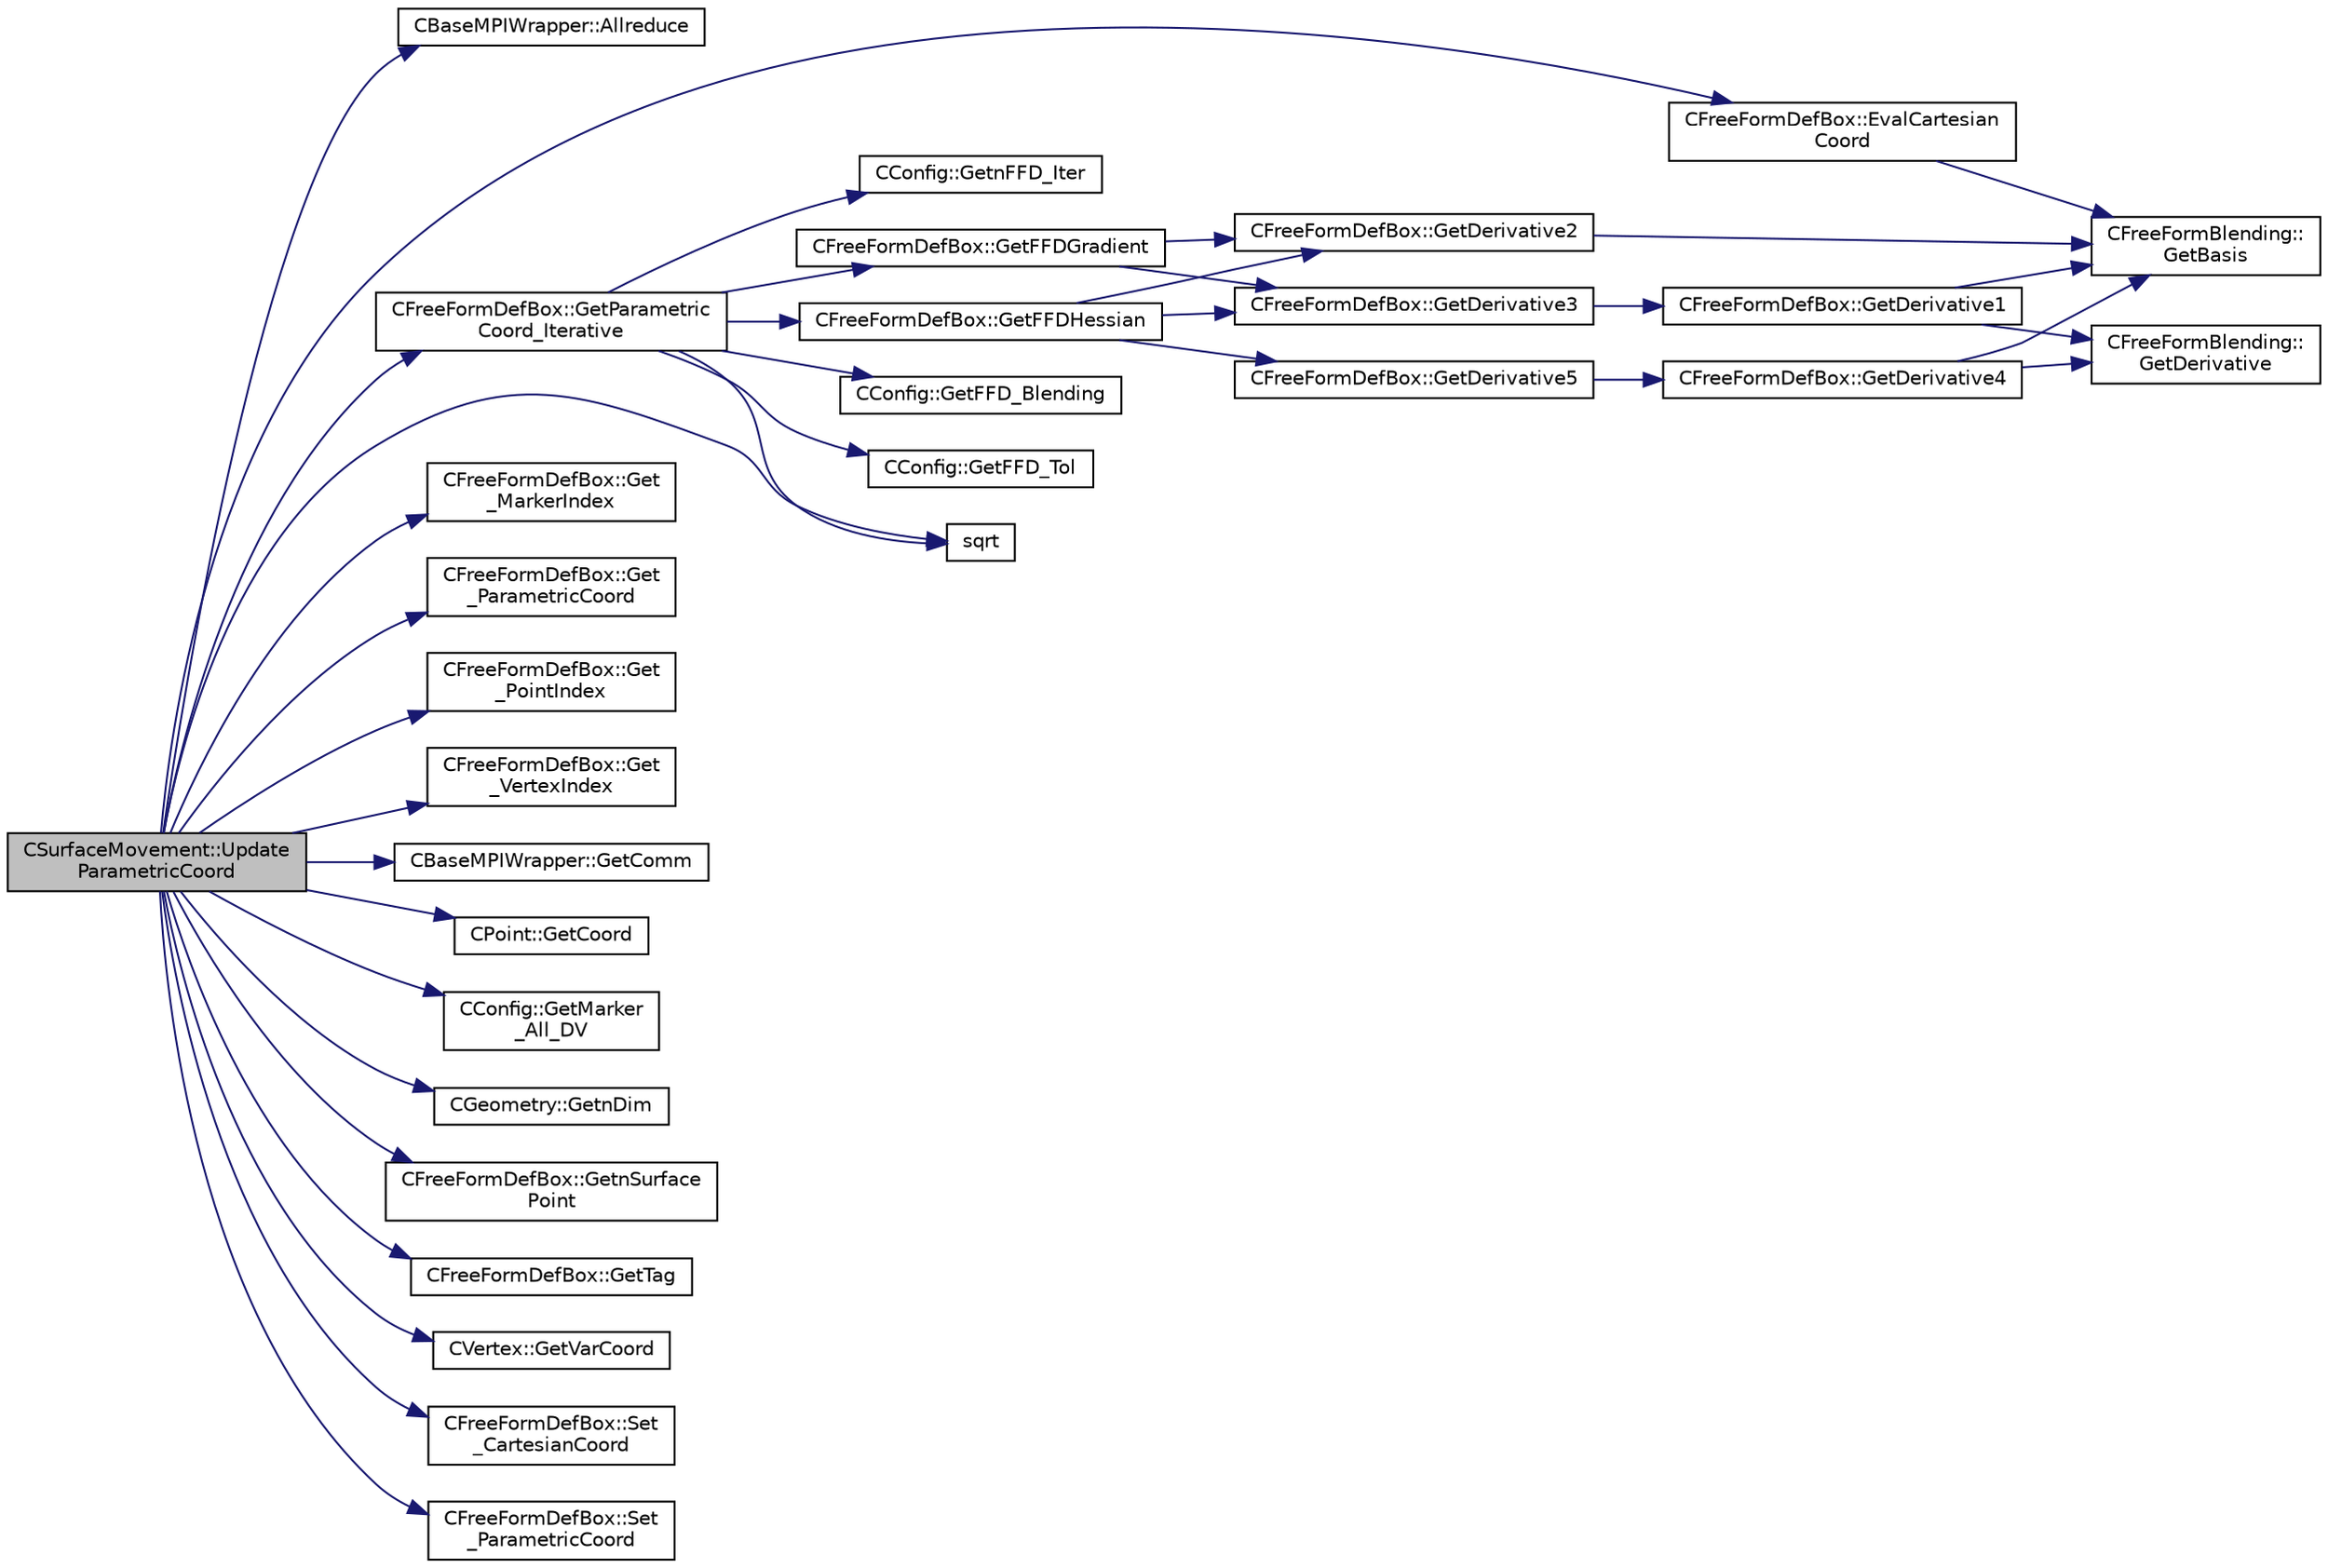 digraph "CSurfaceMovement::UpdateParametricCoord"
{
 // LATEX_PDF_SIZE
  edge [fontname="Helvetica",fontsize="10",labelfontname="Helvetica",labelfontsize="10"];
  node [fontname="Helvetica",fontsize="10",shape=record];
  rankdir="LR";
  Node1 [label="CSurfaceMovement::Update\lParametricCoord",height=0.2,width=0.4,color="black", fillcolor="grey75", style="filled", fontcolor="black",tooltip="Update the parametric coordinates of a grid point using a point inversion strategy in the free form F..."];
  Node1 -> Node2 [color="midnightblue",fontsize="10",style="solid",fontname="Helvetica"];
  Node2 [label="CBaseMPIWrapper::Allreduce",height=0.2,width=0.4,color="black", fillcolor="white", style="filled",URL="$classCBaseMPIWrapper.html#a381d4b3738c09d92ee1ae9f89715b541",tooltip=" "];
  Node1 -> Node3 [color="midnightblue",fontsize="10",style="solid",fontname="Helvetica"];
  Node3 [label="CFreeFormDefBox::EvalCartesian\lCoord",height=0.2,width=0.4,color="black", fillcolor="white", style="filled",URL="$classCFreeFormDefBox.html#aad58c85ea55b39abee832bd35ecf78a0",tooltip="Here we take the parametric coords of a point in the box and we convert them to the physical cartesia..."];
  Node3 -> Node4 [color="midnightblue",fontsize="10",style="solid",fontname="Helvetica"];
  Node4 [label="CFreeFormBlending::\lGetBasis",height=0.2,width=0.4,color="black", fillcolor="white", style="filled",URL="$classCFreeFormBlending.html#af0a4fdbd82a80ed3128528d2289db75f",tooltip="A pure virtual member."];
  Node1 -> Node5 [color="midnightblue",fontsize="10",style="solid",fontname="Helvetica"];
  Node5 [label="CFreeFormDefBox::Get\l_MarkerIndex",height=0.2,width=0.4,color="black", fillcolor="white", style="filled",URL="$classCFreeFormDefBox.html#af241edf48272e787252ce722b6633c2a",tooltip="Get index of the marker."];
  Node1 -> Node6 [color="midnightblue",fontsize="10",style="solid",fontname="Helvetica"];
  Node6 [label="CFreeFormDefBox::Get\l_ParametricCoord",height=0.2,width=0.4,color="black", fillcolor="white", style="filled",URL="$classCFreeFormDefBox.html#a9008a6f3500de52a75b0b7fcb1afd1da",tooltip="Get parametric coordinates."];
  Node1 -> Node7 [color="midnightblue",fontsize="10",style="solid",fontname="Helvetica"];
  Node7 [label="CFreeFormDefBox::Get\l_PointIndex",height=0.2,width=0.4,color="black", fillcolor="white", style="filled",URL="$classCFreeFormDefBox.html#a03c4aa0f3256bf75bf04f47ce79b5477",tooltip="Get index of the point."];
  Node1 -> Node8 [color="midnightblue",fontsize="10",style="solid",fontname="Helvetica"];
  Node8 [label="CFreeFormDefBox::Get\l_VertexIndex",height=0.2,width=0.4,color="black", fillcolor="white", style="filled",URL="$classCFreeFormDefBox.html#a2b60942fa6b28c91badaca6024a18653",tooltip="Get index of the marker."];
  Node1 -> Node9 [color="midnightblue",fontsize="10",style="solid",fontname="Helvetica"];
  Node9 [label="CBaseMPIWrapper::GetComm",height=0.2,width=0.4,color="black", fillcolor="white", style="filled",URL="$classCBaseMPIWrapper.html#a8154391fc3522954802889d81d4ef5da",tooltip=" "];
  Node1 -> Node10 [color="midnightblue",fontsize="10",style="solid",fontname="Helvetica"];
  Node10 [label="CPoint::GetCoord",height=0.2,width=0.4,color="black", fillcolor="white", style="filled",URL="$classCPoint.html#ab16c29dd03911529cd73bf467c313179",tooltip="Get the coordinates dor the control volume."];
  Node1 -> Node11 [color="midnightblue",fontsize="10",style="solid",fontname="Helvetica"];
  Node11 [label="CConfig::GetMarker\l_All_DV",height=0.2,width=0.4,color="black", fillcolor="white", style="filled",URL="$classCConfig.html#aaae83227f09eb4581bd01093377240be",tooltip="Get the DV information for a marker val_marker."];
  Node1 -> Node12 [color="midnightblue",fontsize="10",style="solid",fontname="Helvetica"];
  Node12 [label="CGeometry::GetnDim",height=0.2,width=0.4,color="black", fillcolor="white", style="filled",URL="$classCGeometry.html#ace7f7fe876f629f5bd5f92d4805a1a4b",tooltip="Get number of coordinates."];
  Node1 -> Node13 [color="midnightblue",fontsize="10",style="solid",fontname="Helvetica"];
  Node13 [label="CFreeFormDefBox::GetnSurface\lPoint",height=0.2,width=0.4,color="black", fillcolor="white", style="filled",URL="$classCFreeFormDefBox.html#ab96e95d88db138363dea4b458bce8d82",tooltip="Get number of surface points."];
  Node1 -> Node14 [color="midnightblue",fontsize="10",style="solid",fontname="Helvetica"];
  Node14 [label="CFreeFormDefBox::GetParametric\lCoord_Iterative",height=0.2,width=0.4,color="black", fillcolor="white", style="filled",URL="$classCFreeFormDefBox.html#acd4aade341e1dfa34720e987db5c4e1a",tooltip="Iterative strategy for computing the parametric coordinates."];
  Node14 -> Node15 [color="midnightblue",fontsize="10",style="solid",fontname="Helvetica"];
  Node15 [label="CConfig::GetFFD_Blending",height=0.2,width=0.4,color="black", fillcolor="white", style="filled",URL="$classCConfig.html#aff8f28391b7ff18c0b9b2564551f4283",tooltip="Get the kind of FFD Blending function."];
  Node14 -> Node16 [color="midnightblue",fontsize="10",style="solid",fontname="Helvetica"];
  Node16 [label="CConfig::GetFFD_Tol",height=0.2,width=0.4,color="black", fillcolor="white", style="filled",URL="$classCConfig.html#a630803aaea543ae8e340404afc52989a",tooltip="Get the tolerance of the point inversion algorithm."];
  Node14 -> Node17 [color="midnightblue",fontsize="10",style="solid",fontname="Helvetica"];
  Node17 [label="CFreeFormDefBox::GetFFDGradient",height=0.2,width=0.4,color="black", fillcolor="white", style="filled",URL="$classCFreeFormDefBox.html#a32ca026873144f96ae0e72b0350dfe18",tooltip="The routine computes the gradient of F(u, v, w) = ||X(u, v, w)-(x, y, z)||^2 evaluated at (u,..."];
  Node17 -> Node18 [color="midnightblue",fontsize="10",style="solid",fontname="Helvetica"];
  Node18 [label="CFreeFormDefBox::GetDerivative2",height=0.2,width=0.4,color="black", fillcolor="white", style="filled",URL="$classCFreeFormDefBox.html#ae69a16438a0730287cbb2fef5bae1cfe",tooltip="An auxiliary routine to help us compute the gradient of F(u, v, w) = ||X(u, v, w)-(x,..."];
  Node18 -> Node4 [color="midnightblue",fontsize="10",style="solid",fontname="Helvetica"];
  Node17 -> Node19 [color="midnightblue",fontsize="10",style="solid",fontname="Helvetica"];
  Node19 [label="CFreeFormDefBox::GetDerivative3",height=0.2,width=0.4,color="black", fillcolor="white", style="filled",URL="$classCFreeFormDefBox.html#a5961f75e1dcddea8f42cfd79f3ede13a",tooltip="An auxiliary routine to help us compute the gradient of F(u, v, w) = ||X(u, v, w)-(x,..."];
  Node19 -> Node20 [color="midnightblue",fontsize="10",style="solid",fontname="Helvetica"];
  Node20 [label="CFreeFormDefBox::GetDerivative1",height=0.2,width=0.4,color="black", fillcolor="white", style="filled",URL="$classCFreeFormDefBox.html#a002aa8daede6a3b0ebd4e23a4e1e9dde",tooltip="An auxiliary routine to help us compute the gradient of F(u, v, w) = ||X(u, v, w)-(x,..."];
  Node20 -> Node4 [color="midnightblue",fontsize="10",style="solid",fontname="Helvetica"];
  Node20 -> Node21 [color="midnightblue",fontsize="10",style="solid",fontname="Helvetica"];
  Node21 [label="CFreeFormBlending::\lGetDerivative",height=0.2,width=0.4,color="black", fillcolor="white", style="filled",URL="$classCFreeFormBlending.html#a7e78e895cb98a8a7ec55f5dc9f191310",tooltip="A pure virtual member."];
  Node14 -> Node22 [color="midnightblue",fontsize="10",style="solid",fontname="Helvetica"];
  Node22 [label="CFreeFormDefBox::GetFFDHessian",height=0.2,width=0.4,color="black", fillcolor="white", style="filled",URL="$classCFreeFormDefBox.html#ae7e30b9f7e4e1d5683fc02c9097cb521",tooltip="The routine that computes the Hessian of F(u, v, w) = ||X(u, v, w)-(x, y, z)||^2 evaluated at (u,..."];
  Node22 -> Node18 [color="midnightblue",fontsize="10",style="solid",fontname="Helvetica"];
  Node22 -> Node19 [color="midnightblue",fontsize="10",style="solid",fontname="Helvetica"];
  Node22 -> Node23 [color="midnightblue",fontsize="10",style="solid",fontname="Helvetica"];
  Node23 [label="CFreeFormDefBox::GetDerivative5",height=0.2,width=0.4,color="black", fillcolor="white", style="filled",URL="$classCFreeFormDefBox.html#a74f3d04c16fcbb9ccb3eec420b606748",tooltip="An auxiliary routine to help us compute the Hessian of F(u, v, w) = ||X(u, v, w)-(x,..."];
  Node23 -> Node24 [color="midnightblue",fontsize="10",style="solid",fontname="Helvetica"];
  Node24 [label="CFreeFormDefBox::GetDerivative4",height=0.2,width=0.4,color="black", fillcolor="white", style="filled",URL="$classCFreeFormDefBox.html#ade0631b73fbf15fe43410fe5c31adf04",tooltip="An auxiliary routine to help us compute the Hessian of F(u, v, w) = ||X(u, v, w)-(x,..."];
  Node24 -> Node4 [color="midnightblue",fontsize="10",style="solid",fontname="Helvetica"];
  Node24 -> Node21 [color="midnightblue",fontsize="10",style="solid",fontname="Helvetica"];
  Node14 -> Node25 [color="midnightblue",fontsize="10",style="solid",fontname="Helvetica"];
  Node25 [label="CConfig::GetnFFD_Iter",height=0.2,width=0.4,color="black", fillcolor="white", style="filled",URL="$classCConfig.html#ae5ceb002422ca1d64e54dc9ded91bc6c",tooltip="Get the number of iterations to evaluate the parametric coordinates."];
  Node14 -> Node26 [color="midnightblue",fontsize="10",style="solid",fontname="Helvetica"];
  Node26 [label="sqrt",height=0.2,width=0.4,color="black", fillcolor="white", style="filled",URL="$group__SIMD.html#ga54a1925ab40fb4249ea255072520de35",tooltip=" "];
  Node1 -> Node27 [color="midnightblue",fontsize="10",style="solid",fontname="Helvetica"];
  Node27 [label="CFreeFormDefBox::GetTag",height=0.2,width=0.4,color="black", fillcolor="white", style="filled",URL="$classCFreeFormDefBox.html#a7d9080bb108f0ac61c53b24f031f1f86",tooltip="Get the tag that identify a FFDBox."];
  Node1 -> Node28 [color="midnightblue",fontsize="10",style="solid",fontname="Helvetica"];
  Node28 [label="CVertex::GetVarCoord",height=0.2,width=0.4,color="black", fillcolor="white", style="filled",URL="$classCVertex.html#a172c7c228eeca630e32484e0790813d7",tooltip="Get the value of the coordinate variation due to a surface modification."];
  Node1 -> Node29 [color="midnightblue",fontsize="10",style="solid",fontname="Helvetica"];
  Node29 [label="CFreeFormDefBox::Set\l_CartesianCoord",height=0.2,width=0.4,color="black", fillcolor="white", style="filled",URL="$classCFreeFormDefBox.html#af63a3730adc26f88b0347a1a3ec6e2ed",tooltip="Add to the vector of cartesian coordinates a new coordinate."];
  Node1 -> Node30 [color="midnightblue",fontsize="10",style="solid",fontname="Helvetica"];
  Node30 [label="CFreeFormDefBox::Set\l_ParametricCoord",height=0.2,width=0.4,color="black", fillcolor="white", style="filled",URL="$classCFreeFormDefBox.html#a804b13ef52d7daeb10f999e297d5b4c3",tooltip="Add to the vector of parametric coordinates a new coordinate."];
  Node1 -> Node26 [color="midnightblue",fontsize="10",style="solid",fontname="Helvetica"];
}
